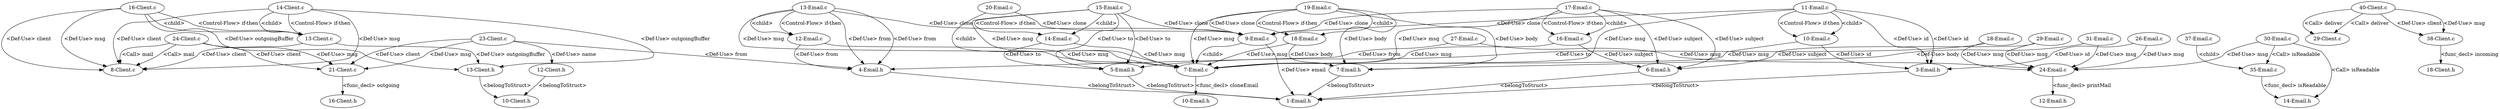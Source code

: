 digraph {
1 [label = "8-Client.c"];
2 [label = "13-Client.c"];
2 -> 1[label="<Def-Use> client"];
3 [label = "14-Client.c"];
3 -> 1[label="<Def-Use> client"];
3 -> 1[label="<Def-Use> msg"];
3 -> 2[label="<child>"];
4 [label = "16-Client.c"];
4 -> 1[label="<Def-Use> client"];
4 -> 2[label="<child>"];
4 -> 1[label="<Def-Use> msg"];
3 -> 2[label="<Control-Flow> if-then"];
4 -> 2[label="<Control-Flow> if-then"];
5 [label = "21-Client.c"];
6 [label = "23-Client.c"];
6 -> 5[label="<Def-Use> msg"];
6 -> 5[label="<Def-Use> client"];
7 [label = "24-Client.c"];
7 -> 1[label="<Call> mail"];
7 -> 5[label="<Def-Use> client"];
7 -> 5[label="<Def-Use> msg"];
8 [label = "29-Client.c"];
9 [label = "38-Client.c"];
10 [label = "40-Client.c"];
10 -> 8[label="<Call> deliver"];
10 -> 9[label="<Def-Use> client"];
10 -> 9[label="<Def-Use> msg"];
11 [label = "10-Client.h"];
12 [label = "12-Client.h"];
13 [label = "13-Client.h"];
12 -> 11[label="<belongToStruct>"];
13 -> 11[label="<belongToStruct>"];
14 [label = "16-Client.h"];
15 [label = "18-Client.h"];
16 [label = "7-Email.c"];
17 [label = "9-Email.c"];
17 -> 16[label="<child>"];
18 [label = "10-Email.c"];
18 -> 16[label="<Def-Use> msg"];
19 [label = "11-Email.c"];
19 -> 17[label="<Def-Use> clone"];
19 -> 16[label="<Def-Use> msg"];
19 -> 18[label="<child>"];
19 -> 18[label="<Control-Flow> if-then"];
20 [label = "12-Email.c"];
20 -> 16[label="<Def-Use> msg"];
21 [label = "13-Email.c"];
21 -> 17[label="<Def-Use> clone"];
21 -> 16[label="<Def-Use> msg"];
21 -> 20[label="<child>"];
21 -> 20[label="<Control-Flow> if-then"];
22 [label = "14-Email.c"];
22 -> 16[label="<Def-Use> msg"];
23 [label = "15-Email.c"];
23 -> 17[label="<Def-Use> clone"];
23 -> 16[label="<Def-Use> msg"];
23 -> 22[label="<child>"];
23 -> 22[label="<Control-Flow> if-then"];
24 [label = "16-Email.c"];
24 -> 16[label="<Def-Use> msg"];
25 [label = "17-Email.c"];
25 -> 17[label="<Def-Use> clone"];
25 -> 16[label="<Def-Use> msg"];
25 -> 24[label="<child>"];
25 -> 24[label="<Control-Flow> if-then"];
26 [label = "18-Email.c"];
26 -> 16[label="<Def-Use> msg"];
27 [label = "19-Email.c"];
27 -> 17[label="<Def-Use> clone"];
27 -> 16[label="<Def-Use> msg"];
27 -> 26[label="<child>"];
27 -> 26[label="<Control-Flow> if-then"];
28 [label = "20-Email.c"];
28 -> 17[label="<Def-Use> clone"];
28 -> 16[label="<child>"];
29 [label = "24-Email.c"];
30 [label = "26-Email.c"];
30 -> 29[label="<Def-Use> msg"];
31 [label = "27-Email.c"];
31 -> 29[label="<Def-Use> msg"];
32 [label = "28-Email.c"];
32 -> 29[label="<Def-Use> msg"];
33 [label = "29-Email.c"];
33 -> 29[label="<Def-Use> msg"];
34 [label = "30-Email.c"];
34 -> 29[label="<Def-Use> msg"];
35 [label = "31-Email.c"];
35 -> 29[label="<Def-Use> msg"];
36 [label = "35-Email.c"];
37 [label = "37-Email.c"];
37 -> 36[label="<child>"];
38 [label = "1-Email.h"];
39 [label = "3-Email.h"];
40 [label = "4-Email.h"];
41 [label = "5-Email.h"];
42 [label = "6-Email.h"];
43 [label = "7-Email.h"];
39 -> 38[label="<belongToStruct>"];
40 -> 38[label="<belongToStruct>"];
41 -> 38[label="<belongToStruct>"];
42 -> 38[label="<belongToStruct>"];
43 -> 38[label="<belongToStruct>"];
44 [label = "10-Email.h"];
45 [label = "12-Email.h"];
46 [label = "14-Email.h"];
3 -> 13[label="<Def-Use> outgoingBuffer"];
30 -> 39[label="<Def-Use> id"];
27 -> 43[label="<Def-Use> body"];
23 -> 41[label="<Def-Use> to"];
23 -> 41[label="<Def-Use> to"];
27 -> 43[label="<Def-Use> body"];
6 -> 12[label="<Def-Use> name"];
34 -> 46[label="<Call> isReadable"];
34 -> 36[label="<Call> isReadable"];
10 -> 8[label="<Call> deliver"];
32 -> 41[label="<Def-Use> to"];
18 -> 39[label="<Def-Use> id"];
19 -> 39[label="<Def-Use> id"];
21 -> 40[label="<Def-Use> from"];
25 -> 42[label="<Def-Use> subject"];
26 -> 43[label="<Def-Use> body"];
22 -> 41[label="<Def-Use> to"];
33 -> 42[label="<Def-Use> subject"];
6 -> 40[label="<Def-Use> from"];
19 -> 39[label="<Def-Use> id"];
35 -> 43[label="<Def-Use> body"];
2 -> 13[label="<Def-Use> outgoingBuffer"];
17 -> 38[label="<Def-Use> email"];
21 -> 40[label="<Def-Use> from"];
24 -> 42[label="<Def-Use> subject"];
7 -> 1[label="<Call> mail"];
31 -> 40[label="<Def-Use> from"];
25 -> 42[label="<Def-Use> subject"];
4 -> 13[label="<Def-Use> outgoingBuffer"];
20 -> 40[label="<Def-Use> from"];
9 -> 15[label="<func_decl> incoming"];
5 -> 14[label="<func_decl> outgoing"];
29 -> 45[label="<func_decl> printMail"];
36 -> 46[label="<func_decl> isReadable"];
16 -> 44[label="<func_decl> cloneEmail"];
}